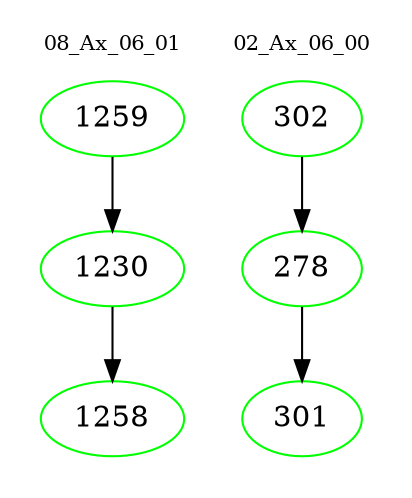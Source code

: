 digraph{
subgraph cluster_0 {
color = white
label = "08_Ax_06_01";
fontsize=10;
T0_1259 [label="1259", color="green"]
T0_1259 -> T0_1230 [color="black"]
T0_1230 [label="1230", color="green"]
T0_1230 -> T0_1258 [color="black"]
T0_1258 [label="1258", color="green"]
}
subgraph cluster_1 {
color = white
label = "02_Ax_06_00";
fontsize=10;
T1_302 [label="302", color="green"]
T1_302 -> T1_278 [color="black"]
T1_278 [label="278", color="green"]
T1_278 -> T1_301 [color="black"]
T1_301 [label="301", color="green"]
}
}
